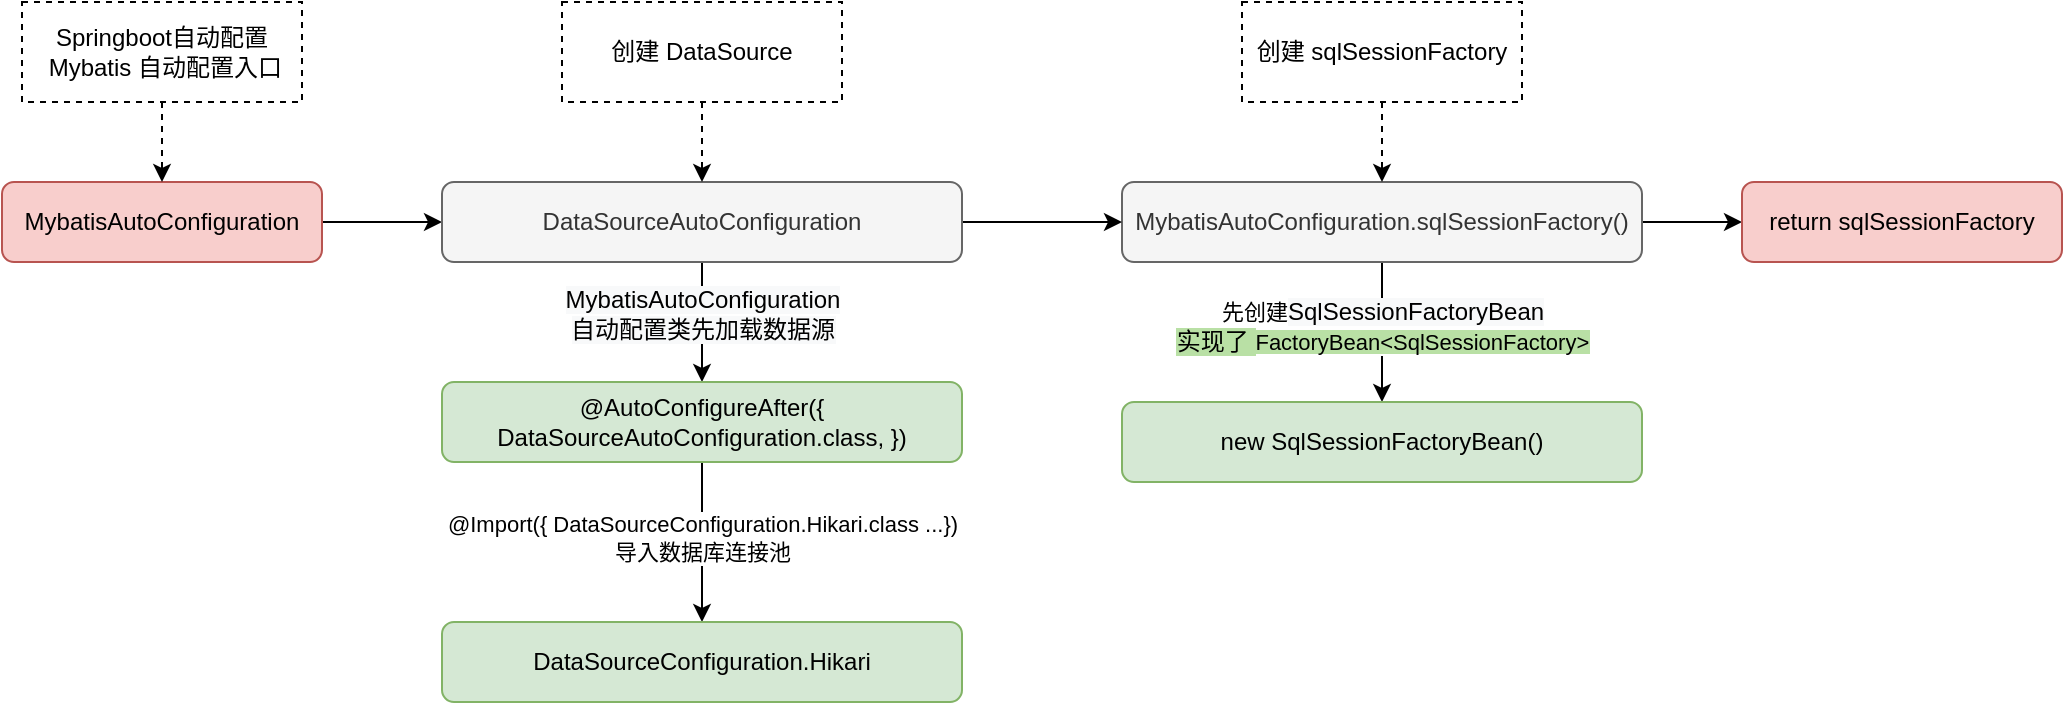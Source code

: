 <mxfile version="14.1.8" type="github">
  <diagram id="g0uHM2vRM4wZy8sYw2WT" name="第 1 页">
    <mxGraphModel dx="1113" dy="696" grid="1" gridSize="10" guides="1" tooltips="1" connect="1" arrows="1" fold="1" page="1" pageScale="1" pageWidth="3300" pageHeight="2339" math="0" shadow="0">
      <root>
        <mxCell id="0" />
        <mxCell id="1" parent="0" />
        <mxCell id="REHJ8oRx9UyghgxtZ1v1-5" value="" style="edgeStyle=orthogonalEdgeStyle;rounded=0;orthogonalLoop=1;jettySize=auto;html=1;startArrow=none;startFill=0;endArrow=classic;endFill=1;entryX=0;entryY=0.5;entryDx=0;entryDy=0;" edge="1" parent="1" source="REHJ8oRx9UyghgxtZ1v1-1" target="REHJ8oRx9UyghgxtZ1v1-11">
          <mxGeometry relative="1" as="geometry">
            <mxPoint x="370" y="180" as="targetPoint" />
          </mxGeometry>
        </mxCell>
        <mxCell id="REHJ8oRx9UyghgxtZ1v1-1" value="MybatisAutoConfiguration" style="rounded=1;whiteSpace=wrap;html=1;strokeColor=#b85450;fillColor=#f8cecc;" vertex="1" parent="1">
          <mxGeometry x="160" y="160" width="160" height="40" as="geometry" />
        </mxCell>
        <mxCell id="REHJ8oRx9UyghgxtZ1v1-3" value="" style="edgeStyle=orthogonalEdgeStyle;rounded=0;orthogonalLoop=1;jettySize=auto;html=1;startArrow=none;startFill=0;endArrow=classic;endFill=1;dashed=1;" edge="1" parent="1" source="REHJ8oRx9UyghgxtZ1v1-2" target="REHJ8oRx9UyghgxtZ1v1-1">
          <mxGeometry relative="1" as="geometry" />
        </mxCell>
        <mxCell id="REHJ8oRx9UyghgxtZ1v1-2" value="Springboot自动配置 &amp;nbsp;Mybatis 自动配置入口" style="text;html=1;fillColor=none;align=center;verticalAlign=middle;whiteSpace=wrap;rounded=0;dashed=1;strokeColor=#000000;" vertex="1" parent="1">
          <mxGeometry x="170" y="70" width="140" height="50" as="geometry" />
        </mxCell>
        <mxCell id="REHJ8oRx9UyghgxtZ1v1-9" value="" style="edgeStyle=orthogonalEdgeStyle;rounded=0;orthogonalLoop=1;jettySize=auto;html=1;startArrow=none;startFill=0;endArrow=classic;endFill=1;fillColor=#d5e8d4;" edge="1" parent="1" source="REHJ8oRx9UyghgxtZ1v1-4" target="REHJ8oRx9UyghgxtZ1v1-8">
          <mxGeometry relative="1" as="geometry" />
        </mxCell>
        <mxCell id="REHJ8oRx9UyghgxtZ1v1-10" value="先创建&lt;span style=&quot;font-size: 12px&quot;&gt;&lt;span style=&quot;background-color: rgb(248 , 249 , 250)&quot;&gt;SqlSessionFactoryBean&lt;/span&gt;&lt;br&gt;&lt;span style=&quot;background-color: rgb(185 , 224 , 165)&quot;&gt;实现了&amp;nbsp;&lt;/span&gt;&lt;/span&gt;&lt;span style=&quot;background-color: rgb(185 , 224 , 165)&quot;&gt;FactoryBean&amp;lt;SqlSessionFactory&amp;gt;&lt;/span&gt;&lt;span style=&quot;font-size: 12px ; background-color: rgb(248 , 249 , 250)&quot;&gt;&lt;br&gt;&lt;/span&gt;" style="edgeLabel;html=1;align=center;verticalAlign=middle;resizable=0;points=[];" vertex="1" connectable="0" parent="REHJ8oRx9UyghgxtZ1v1-9">
          <mxGeometry x="-0.086" relative="1" as="geometry">
            <mxPoint as="offset" />
          </mxGeometry>
        </mxCell>
        <mxCell id="REHJ8oRx9UyghgxtZ1v1-22" value="" style="edgeStyle=orthogonalEdgeStyle;rounded=0;orthogonalLoop=1;jettySize=auto;html=1;startArrow=none;startFill=0;endArrow=classic;endFill=1;strokeColor=#000000;" edge="1" parent="1" source="REHJ8oRx9UyghgxtZ1v1-4" target="REHJ8oRx9UyghgxtZ1v1-21">
          <mxGeometry relative="1" as="geometry" />
        </mxCell>
        <mxCell id="REHJ8oRx9UyghgxtZ1v1-4" value="MybatisAutoConfiguration.sqlSessionFactory()" style="rounded=1;whiteSpace=wrap;html=1;strokeColor=#666666;fillColor=#f5f5f5;fontColor=#333333;" vertex="1" parent="1">
          <mxGeometry x="720" y="160" width="260" height="40" as="geometry" />
        </mxCell>
        <mxCell id="REHJ8oRx9UyghgxtZ1v1-7" value="" style="edgeStyle=orthogonalEdgeStyle;rounded=0;orthogonalLoop=1;jettySize=auto;html=1;startArrow=none;startFill=0;endArrow=classic;endFill=1;dashed=1;" edge="1" parent="1" source="REHJ8oRx9UyghgxtZ1v1-6" target="REHJ8oRx9UyghgxtZ1v1-4">
          <mxGeometry relative="1" as="geometry" />
        </mxCell>
        <mxCell id="REHJ8oRx9UyghgxtZ1v1-6" value="创建 sqlSessionFactory" style="text;html=1;fillColor=none;align=center;verticalAlign=middle;whiteSpace=wrap;rounded=0;dashed=1;strokeColor=#000000;" vertex="1" parent="1">
          <mxGeometry x="780" y="70" width="140" height="50" as="geometry" />
        </mxCell>
        <mxCell id="REHJ8oRx9UyghgxtZ1v1-8" value="new SqlSessionFactoryBean()" style="rounded=1;whiteSpace=wrap;html=1;strokeColor=#82b366;fillColor=#d5e8d4;" vertex="1" parent="1">
          <mxGeometry x="720" y="270" width="260" height="40" as="geometry" />
        </mxCell>
        <mxCell id="REHJ8oRx9UyghgxtZ1v1-12" value="" style="edgeStyle=orthogonalEdgeStyle;rounded=0;orthogonalLoop=1;jettySize=auto;html=1;startArrow=none;startFill=0;endArrow=classic;endFill=1;strokeColor=#000000;" edge="1" parent="1" source="REHJ8oRx9UyghgxtZ1v1-11" target="REHJ8oRx9UyghgxtZ1v1-4">
          <mxGeometry relative="1" as="geometry" />
        </mxCell>
        <mxCell id="REHJ8oRx9UyghgxtZ1v1-16" value="" style="edgeStyle=orthogonalEdgeStyle;rounded=0;orthogonalLoop=1;jettySize=auto;html=1;startArrow=none;startFill=0;endArrow=classic;endFill=1;strokeColor=#000000;" edge="1" parent="1" source="REHJ8oRx9UyghgxtZ1v1-11" target="REHJ8oRx9UyghgxtZ1v1-15">
          <mxGeometry relative="1" as="geometry" />
        </mxCell>
        <mxCell id="REHJ8oRx9UyghgxtZ1v1-17" value="&lt;span style=&quot;font-size: 12px ; background-color: rgb(248 , 249 , 250)&quot;&gt;MybatisAutoConfiguration &lt;br&gt;自动配置类先加载数据源&lt;/span&gt;" style="edgeLabel;html=1;align=center;verticalAlign=middle;resizable=0;points=[];" vertex="1" connectable="0" parent="REHJ8oRx9UyghgxtZ1v1-16">
          <mxGeometry x="-0.133" relative="1" as="geometry">
            <mxPoint as="offset" />
          </mxGeometry>
        </mxCell>
        <mxCell id="REHJ8oRx9UyghgxtZ1v1-11" value="DataSourceAutoConfiguration" style="rounded=1;whiteSpace=wrap;html=1;strokeColor=#666666;fillColor=#f5f5f5;fontColor=#333333;" vertex="1" parent="1">
          <mxGeometry x="380" y="160" width="260" height="40" as="geometry" />
        </mxCell>
        <mxCell id="REHJ8oRx9UyghgxtZ1v1-14" value="" style="edgeStyle=orthogonalEdgeStyle;rounded=0;orthogonalLoop=1;jettySize=auto;html=1;startArrow=none;startFill=0;endArrow=classic;endFill=1;strokeColor=#000000;dashed=1;" edge="1" parent="1" source="REHJ8oRx9UyghgxtZ1v1-13" target="REHJ8oRx9UyghgxtZ1v1-11">
          <mxGeometry relative="1" as="geometry" />
        </mxCell>
        <mxCell id="REHJ8oRx9UyghgxtZ1v1-13" value="创建 DataSource" style="text;html=1;fillColor=none;align=center;verticalAlign=middle;whiteSpace=wrap;rounded=0;dashed=1;strokeColor=#000000;" vertex="1" parent="1">
          <mxGeometry x="440" y="70" width="140" height="50" as="geometry" />
        </mxCell>
        <mxCell id="REHJ8oRx9UyghgxtZ1v1-19" value="" style="edgeStyle=orthogonalEdgeStyle;rounded=0;orthogonalLoop=1;jettySize=auto;html=1;startArrow=none;startFill=0;endArrow=classic;endFill=1;strokeColor=#000000;" edge="1" parent="1" source="REHJ8oRx9UyghgxtZ1v1-15" target="REHJ8oRx9UyghgxtZ1v1-18">
          <mxGeometry relative="1" as="geometry" />
        </mxCell>
        <mxCell id="REHJ8oRx9UyghgxtZ1v1-20" value="@Import({ DataSourceConfiguration.Hikari.class ...})&lt;br&gt;导入数据库连接池" style="edgeLabel;html=1;align=center;verticalAlign=middle;resizable=0;points=[];" vertex="1" connectable="0" parent="REHJ8oRx9UyghgxtZ1v1-19">
          <mxGeometry x="-0.05" relative="1" as="geometry">
            <mxPoint as="offset" />
          </mxGeometry>
        </mxCell>
        <mxCell id="REHJ8oRx9UyghgxtZ1v1-15" value="&lt;div&gt;&lt;br&gt;&lt;/div&gt;&lt;div&gt;@AutoConfigureAfter({ DataSourceAutoConfiguration.class, })&lt;/div&gt;&lt;div&gt;&lt;br&gt;&lt;/div&gt;" style="rounded=1;whiteSpace=wrap;html=1;strokeColor=#82b366;fillColor=#d5e8d4;" vertex="1" parent="1">
          <mxGeometry x="380" y="260" width="260" height="40" as="geometry" />
        </mxCell>
        <mxCell id="REHJ8oRx9UyghgxtZ1v1-18" value="&lt;div&gt;DataSourceConfiguration.Hikari&lt;br&gt;&lt;/div&gt;" style="rounded=1;whiteSpace=wrap;html=1;strokeColor=#82b366;fillColor=#d5e8d4;" vertex="1" parent="1">
          <mxGeometry x="380" y="380" width="260" height="40" as="geometry" />
        </mxCell>
        <mxCell id="REHJ8oRx9UyghgxtZ1v1-21" value="return&amp;nbsp;sqlSessionFactory" style="rounded=1;whiteSpace=wrap;html=1;strokeColor=#b85450;fillColor=#f8cecc;" vertex="1" parent="1">
          <mxGeometry x="1030" y="160" width="160" height="40" as="geometry" />
        </mxCell>
      </root>
    </mxGraphModel>
  </diagram>
</mxfile>
